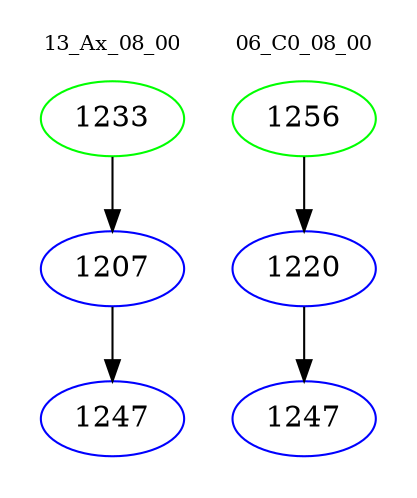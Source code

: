digraph{
subgraph cluster_0 {
color = white
label = "13_Ax_08_00";
fontsize=10;
T0_1233 [label="1233", color="green"]
T0_1233 -> T0_1207 [color="black"]
T0_1207 [label="1207", color="blue"]
T0_1207 -> T0_1247 [color="black"]
T0_1247 [label="1247", color="blue"]
}
subgraph cluster_1 {
color = white
label = "06_C0_08_00";
fontsize=10;
T1_1256 [label="1256", color="green"]
T1_1256 -> T1_1220 [color="black"]
T1_1220 [label="1220", color="blue"]
T1_1220 -> T1_1247 [color="black"]
T1_1247 [label="1247", color="blue"]
}
}
